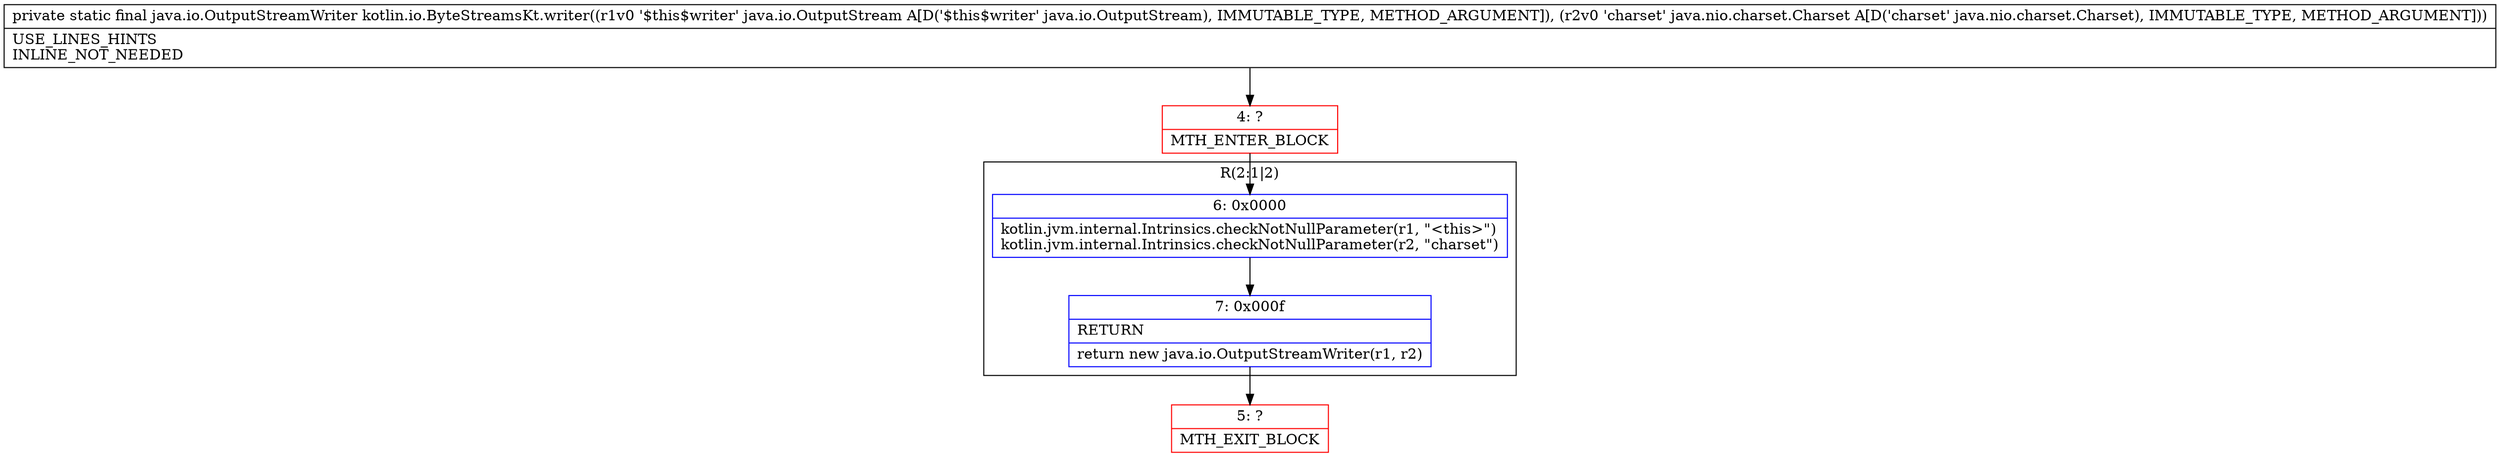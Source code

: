 digraph "CFG forkotlin.io.ByteStreamsKt.writer(Ljava\/io\/OutputStream;Ljava\/nio\/charset\/Charset;)Ljava\/io\/OutputStreamWriter;" {
subgraph cluster_Region_66525312 {
label = "R(2:1|2)";
node [shape=record,color=blue];
Node_6 [shape=record,label="{6\:\ 0x0000|kotlin.jvm.internal.Intrinsics.checkNotNullParameter(r1, \"\<this\>\")\lkotlin.jvm.internal.Intrinsics.checkNotNullParameter(r2, \"charset\")\l}"];
Node_7 [shape=record,label="{7\:\ 0x000f|RETURN\l|return new java.io.OutputStreamWriter(r1, r2)\l}"];
}
Node_4 [shape=record,color=red,label="{4\:\ ?|MTH_ENTER_BLOCK\l}"];
Node_5 [shape=record,color=red,label="{5\:\ ?|MTH_EXIT_BLOCK\l}"];
MethodNode[shape=record,label="{private static final java.io.OutputStreamWriter kotlin.io.ByteStreamsKt.writer((r1v0 '$this$writer' java.io.OutputStream A[D('$this$writer' java.io.OutputStream), IMMUTABLE_TYPE, METHOD_ARGUMENT]), (r2v0 'charset' java.nio.charset.Charset A[D('charset' java.nio.charset.Charset), IMMUTABLE_TYPE, METHOD_ARGUMENT]))  | USE_LINES_HINTS\lINLINE_NOT_NEEDED\l}"];
MethodNode -> Node_4;Node_6 -> Node_7;
Node_7 -> Node_5;
Node_4 -> Node_6;
}

